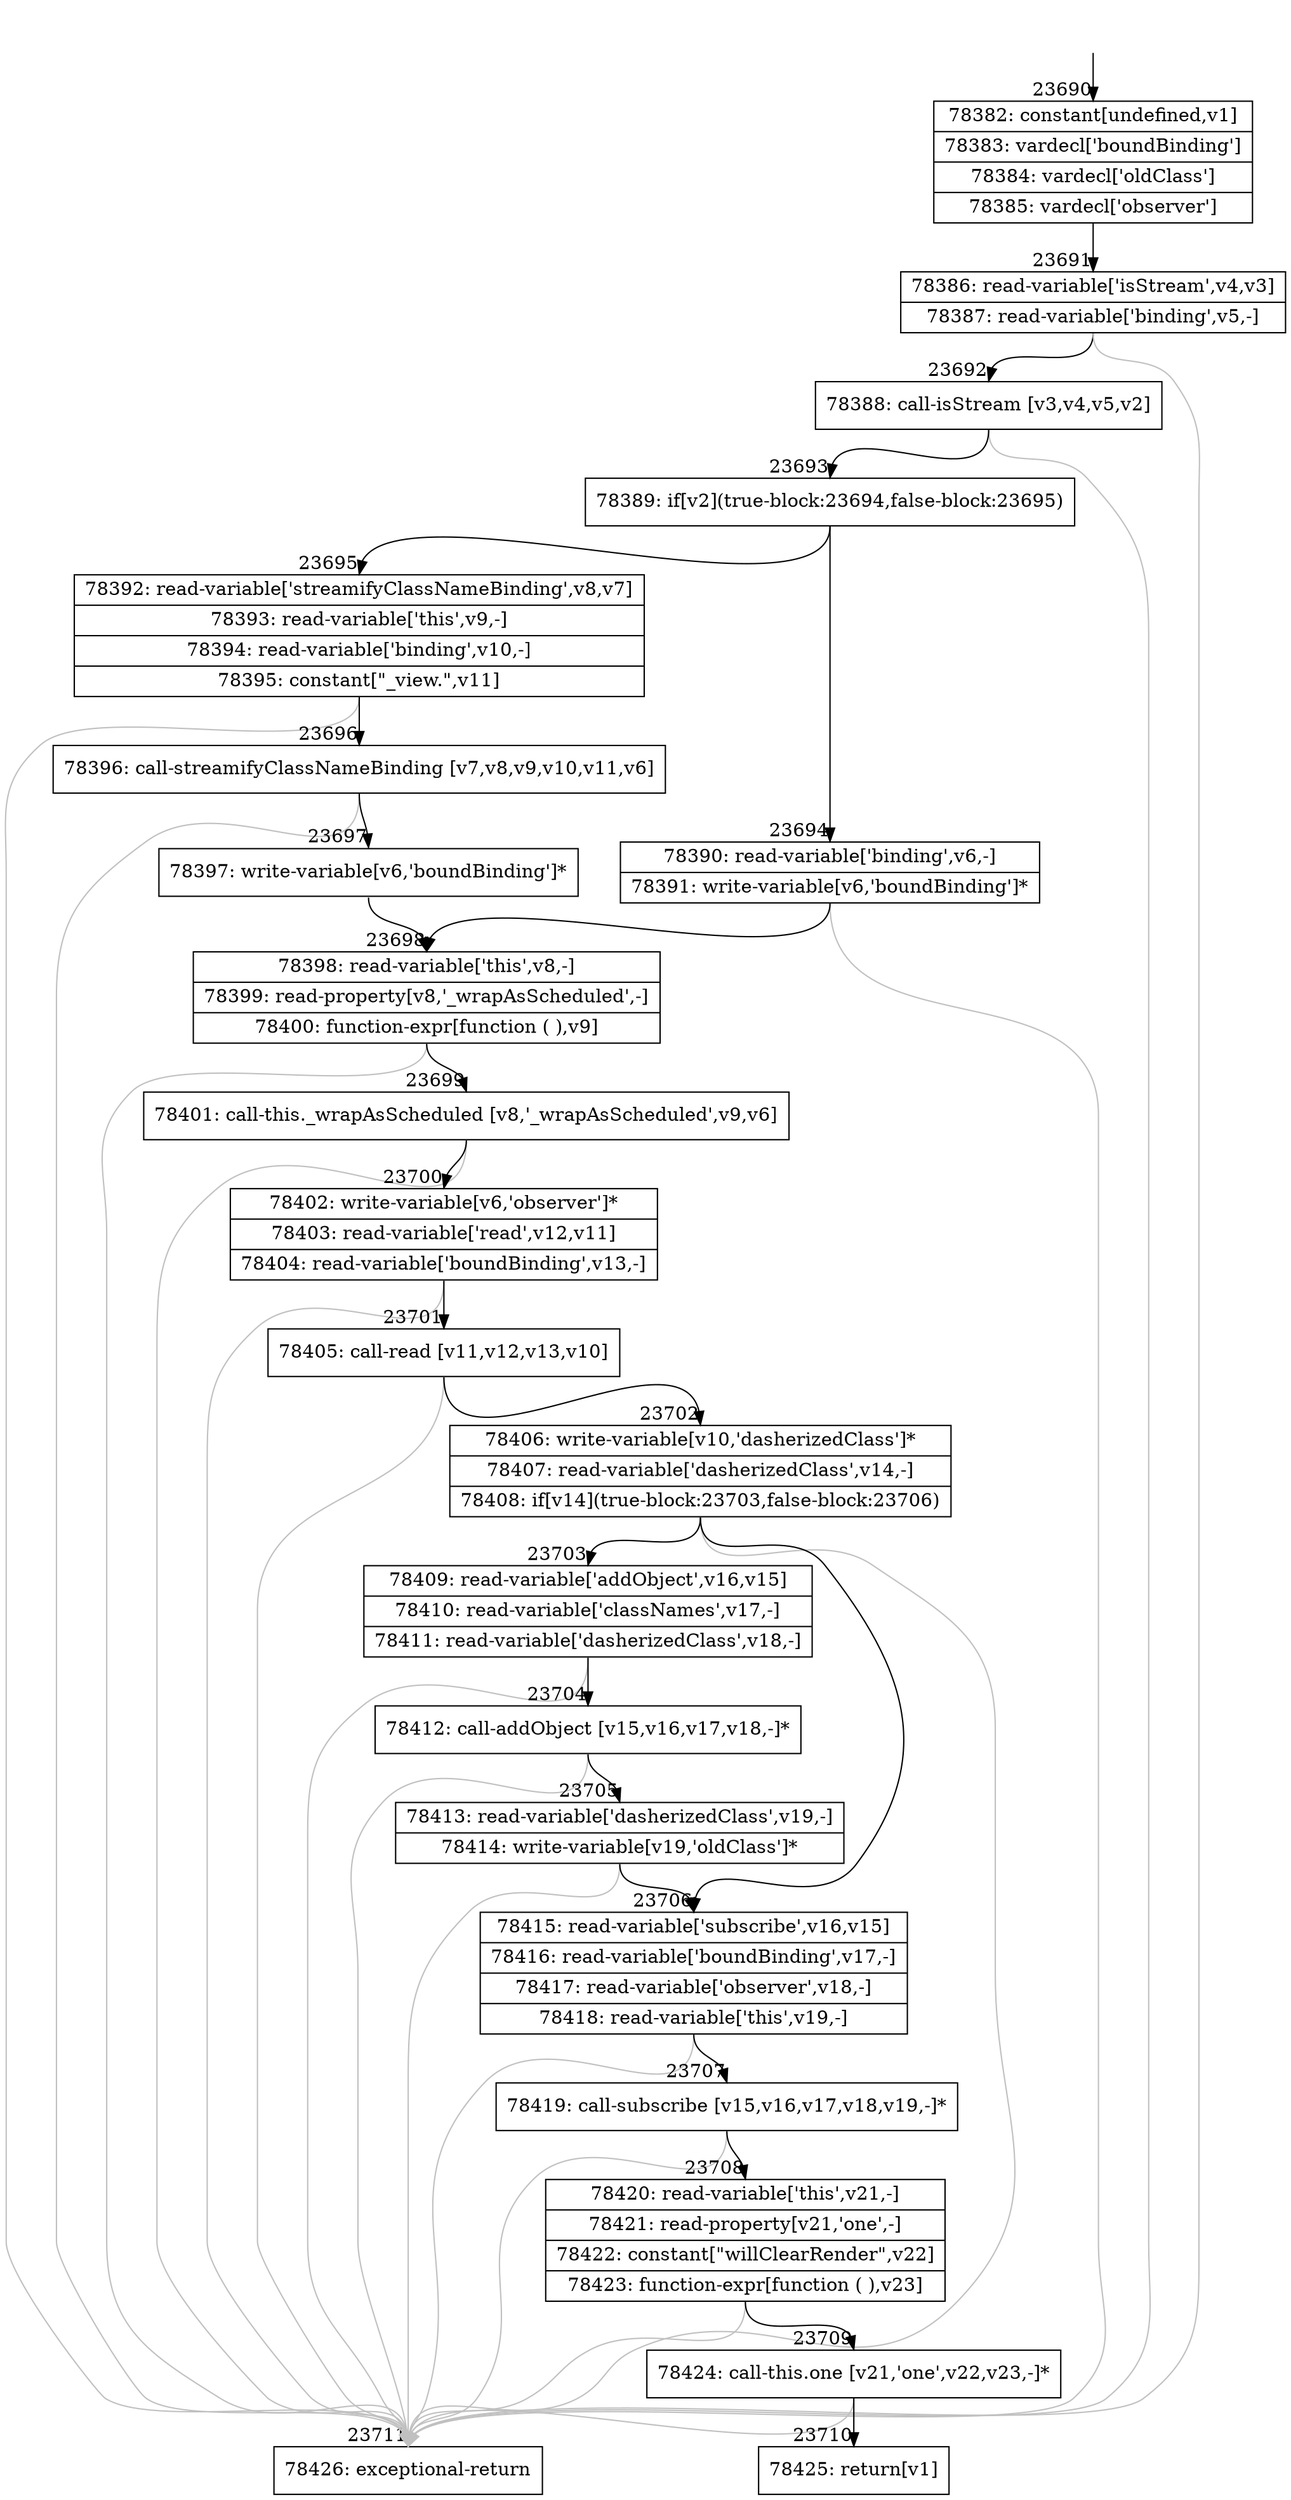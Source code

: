 digraph {
rankdir="TD"
BB_entry2071[shape=none,label=""];
BB_entry2071 -> BB23690 [tailport=s, headport=n, headlabel="    23690"]
BB23690 [shape=record label="{78382: constant[undefined,v1]|78383: vardecl['boundBinding']|78384: vardecl['oldClass']|78385: vardecl['observer']}" ] 
BB23690 -> BB23691 [tailport=s, headport=n, headlabel="      23691"]
BB23691 [shape=record label="{78386: read-variable['isStream',v4,v3]|78387: read-variable['binding',v5,-]}" ] 
BB23691 -> BB23692 [tailport=s, headport=n, headlabel="      23692"]
BB23691 -> BB23711 [tailport=s, headport=n, color=gray, headlabel="      23711"]
BB23692 [shape=record label="{78388: call-isStream [v3,v4,v5,v2]}" ] 
BB23692 -> BB23693 [tailport=s, headport=n, headlabel="      23693"]
BB23692 -> BB23711 [tailport=s, headport=n, color=gray]
BB23693 [shape=record label="{78389: if[v2](true-block:23694,false-block:23695)}" ] 
BB23693 -> BB23694 [tailport=s, headport=n, headlabel="      23694"]
BB23693 -> BB23695 [tailport=s, headport=n, headlabel="      23695"]
BB23694 [shape=record label="{78390: read-variable['binding',v6,-]|78391: write-variable[v6,'boundBinding']*}" ] 
BB23694 -> BB23698 [tailport=s, headport=n, headlabel="      23698"]
BB23694 -> BB23711 [tailport=s, headport=n, color=gray]
BB23695 [shape=record label="{78392: read-variable['streamifyClassNameBinding',v8,v7]|78393: read-variable['this',v9,-]|78394: read-variable['binding',v10,-]|78395: constant[\"_view.\",v11]}" ] 
BB23695 -> BB23696 [tailport=s, headport=n, headlabel="      23696"]
BB23695 -> BB23711 [tailport=s, headport=n, color=gray]
BB23696 [shape=record label="{78396: call-streamifyClassNameBinding [v7,v8,v9,v10,v11,v6]}" ] 
BB23696 -> BB23697 [tailport=s, headport=n, headlabel="      23697"]
BB23696 -> BB23711 [tailport=s, headport=n, color=gray]
BB23697 [shape=record label="{78397: write-variable[v6,'boundBinding']*}" ] 
BB23697 -> BB23698 [tailport=s, headport=n]
BB23698 [shape=record label="{78398: read-variable['this',v8,-]|78399: read-property[v8,'_wrapAsScheduled',-]|78400: function-expr[function ( ),v9]}" ] 
BB23698 -> BB23699 [tailport=s, headport=n, headlabel="      23699"]
BB23698 -> BB23711 [tailport=s, headport=n, color=gray]
BB23699 [shape=record label="{78401: call-this._wrapAsScheduled [v8,'_wrapAsScheduled',v9,v6]}" ] 
BB23699 -> BB23700 [tailport=s, headport=n, headlabel="      23700"]
BB23699 -> BB23711 [tailport=s, headport=n, color=gray]
BB23700 [shape=record label="{78402: write-variable[v6,'observer']*|78403: read-variable['read',v12,v11]|78404: read-variable['boundBinding',v13,-]}" ] 
BB23700 -> BB23701 [tailport=s, headport=n, headlabel="      23701"]
BB23700 -> BB23711 [tailport=s, headport=n, color=gray]
BB23701 [shape=record label="{78405: call-read [v11,v12,v13,v10]}" ] 
BB23701 -> BB23702 [tailport=s, headport=n, headlabel="      23702"]
BB23701 -> BB23711 [tailport=s, headport=n, color=gray]
BB23702 [shape=record label="{78406: write-variable[v10,'dasherizedClass']*|78407: read-variable['dasherizedClass',v14,-]|78408: if[v14](true-block:23703,false-block:23706)}" ] 
BB23702 -> BB23703 [tailport=s, headport=n, headlabel="      23703"]
BB23702 -> BB23706 [tailport=s, headport=n, headlabel="      23706"]
BB23702 -> BB23711 [tailport=s, headport=n, color=gray]
BB23703 [shape=record label="{78409: read-variable['addObject',v16,v15]|78410: read-variable['classNames',v17,-]|78411: read-variable['dasherizedClass',v18,-]}" ] 
BB23703 -> BB23704 [tailport=s, headport=n, headlabel="      23704"]
BB23703 -> BB23711 [tailport=s, headport=n, color=gray]
BB23704 [shape=record label="{78412: call-addObject [v15,v16,v17,v18,-]*}" ] 
BB23704 -> BB23705 [tailport=s, headport=n, headlabel="      23705"]
BB23704 -> BB23711 [tailport=s, headport=n, color=gray]
BB23705 [shape=record label="{78413: read-variable['dasherizedClass',v19,-]|78414: write-variable[v19,'oldClass']*}" ] 
BB23705 -> BB23706 [tailport=s, headport=n]
BB23705 -> BB23711 [tailport=s, headport=n, color=gray]
BB23706 [shape=record label="{78415: read-variable['subscribe',v16,v15]|78416: read-variable['boundBinding',v17,-]|78417: read-variable['observer',v18,-]|78418: read-variable['this',v19,-]}" ] 
BB23706 -> BB23707 [tailport=s, headport=n, headlabel="      23707"]
BB23706 -> BB23711 [tailport=s, headport=n, color=gray]
BB23707 [shape=record label="{78419: call-subscribe [v15,v16,v17,v18,v19,-]*}" ] 
BB23707 -> BB23708 [tailport=s, headport=n, headlabel="      23708"]
BB23707 -> BB23711 [tailport=s, headport=n, color=gray]
BB23708 [shape=record label="{78420: read-variable['this',v21,-]|78421: read-property[v21,'one',-]|78422: constant[\"willClearRender\",v22]|78423: function-expr[function ( ),v23]}" ] 
BB23708 -> BB23709 [tailport=s, headport=n, headlabel="      23709"]
BB23708 -> BB23711 [tailport=s, headport=n, color=gray]
BB23709 [shape=record label="{78424: call-this.one [v21,'one',v22,v23,-]*}" ] 
BB23709 -> BB23710 [tailport=s, headport=n, headlabel="      23710"]
BB23709 -> BB23711 [tailport=s, headport=n, color=gray]
BB23710 [shape=record label="{78425: return[v1]}" ] 
BB23711 [shape=record label="{78426: exceptional-return}" ] 
//#$~ 44831
}
